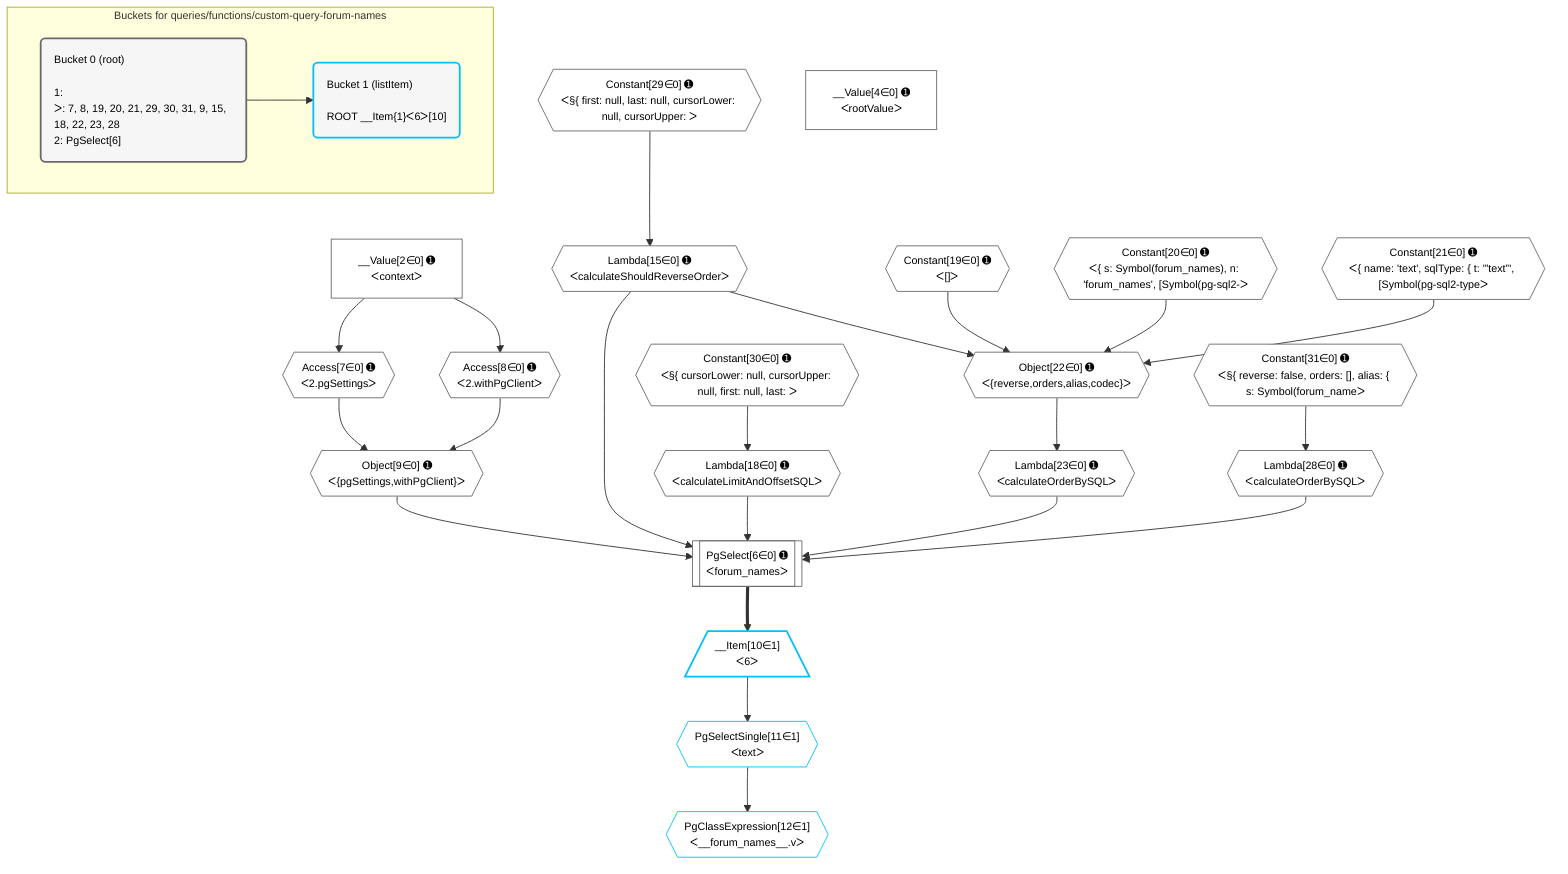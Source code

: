 %%{init: {'themeVariables': { 'fontSize': '12px'}}}%%
graph TD
    classDef path fill:#eee,stroke:#000,color:#000
    classDef plan fill:#fff,stroke-width:1px,color:#000
    classDef itemplan fill:#fff,stroke-width:2px,color:#000
    classDef unbatchedplan fill:#dff,stroke-width:1px,color:#000
    classDef sideeffectplan fill:#fcc,stroke-width:2px,color:#000
    classDef bucket fill:#f6f6f6,color:#000,stroke-width:2px,text-align:left


    %% plan dependencies
    PgSelect6[["PgSelect[6∈0] ➊<br />ᐸforum_namesᐳ"]]:::plan
    Object9{{"Object[9∈0] ➊<br />ᐸ{pgSettings,withPgClient}ᐳ"}}:::plan
    Lambda15{{"Lambda[15∈0] ➊<br />ᐸcalculateShouldReverseOrderᐳ"}}:::plan
    Lambda18{{"Lambda[18∈0] ➊<br />ᐸcalculateLimitAndOffsetSQLᐳ"}}:::plan
    Lambda23{{"Lambda[23∈0] ➊<br />ᐸcalculateOrderBySQLᐳ"}}:::plan
    Lambda28{{"Lambda[28∈0] ➊<br />ᐸcalculateOrderBySQLᐳ"}}:::plan
    Object9 & Lambda15 & Lambda18 & Lambda23 & Lambda28 --> PgSelect6
    Object22{{"Object[22∈0] ➊<br />ᐸ{reverse,orders,alias,codec}ᐳ"}}:::plan
    Constant19{{"Constant[19∈0] ➊<br />ᐸ[]ᐳ"}}:::plan
    Constant20{{"Constant[20∈0] ➊<br />ᐸ{ s: Symbol(forum_names), n: 'forum_names', [Symbol(pg-sql2-ᐳ"}}:::plan
    Constant21{{"Constant[21∈0] ➊<br />ᐸ{ name: 'text', sqlType: { t: '”text”', [Symbol(pg-sql2-typeᐳ"}}:::plan
    Lambda15 & Constant19 & Constant20 & Constant21 --> Object22
    Access7{{"Access[7∈0] ➊<br />ᐸ2.pgSettingsᐳ"}}:::plan
    Access8{{"Access[8∈0] ➊<br />ᐸ2.withPgClientᐳ"}}:::plan
    Access7 & Access8 --> Object9
    __Value2["__Value[2∈0] ➊<br />ᐸcontextᐳ"]:::plan
    __Value2 --> Access7
    __Value2 --> Access8
    Constant29{{"Constant[29∈0] ➊<br />ᐸ§{ first: null, last: null, cursorLower: null, cursorUpper: ᐳ"}}:::plan
    Constant29 --> Lambda15
    Constant30{{"Constant[30∈0] ➊<br />ᐸ§{ cursorLower: null, cursorUpper: null, first: null, last: ᐳ"}}:::plan
    Constant30 --> Lambda18
    Object22 --> Lambda23
    Constant31{{"Constant[31∈0] ➊<br />ᐸ§{ reverse: false, orders: [], alias: { s: Symbol(forum_nameᐳ"}}:::plan
    Constant31 --> Lambda28
    __Value4["__Value[4∈0] ➊<br />ᐸrootValueᐳ"]:::plan
    __Item10[/"__Item[10∈1]<br />ᐸ6ᐳ"\]:::itemplan
    PgSelect6 ==> __Item10
    PgSelectSingle11{{"PgSelectSingle[11∈1]<br />ᐸtextᐳ"}}:::plan
    __Item10 --> PgSelectSingle11
    PgClassExpression12{{"PgClassExpression[12∈1]<br />ᐸ__forum_names__.vᐳ"}}:::plan
    PgSelectSingle11 --> PgClassExpression12

    %% define steps

    subgraph "Buckets for queries/functions/custom-query-forum-names"
    Bucket0("Bucket 0 (root)<br /><br />1: <br />ᐳ: 7, 8, 19, 20, 21, 29, 30, 31, 9, 15, 18, 22, 23, 28<br />2: PgSelect[6]"):::bucket
    classDef bucket0 stroke:#696969
    class Bucket0,__Value2,__Value4,PgSelect6,Access7,Access8,Object9,Lambda15,Lambda18,Constant19,Constant20,Constant21,Object22,Lambda23,Lambda28,Constant29,Constant30,Constant31 bucket0
    Bucket1("Bucket 1 (listItem)<br /><br />ROOT __Item{1}ᐸ6ᐳ[10]"):::bucket
    classDef bucket1 stroke:#00bfff
    class Bucket1,__Item10,PgSelectSingle11,PgClassExpression12 bucket1
    Bucket0 --> Bucket1
    end